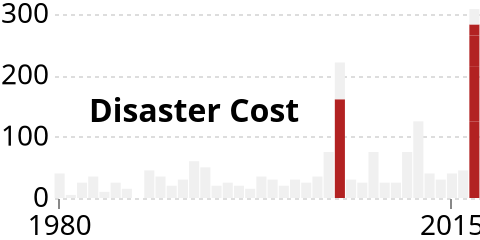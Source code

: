 {"$schema":"https://vega.github.io/schema/vega-lite/v3.json","description":"A simple bar chart with embedded data.","autosize":"fit","padding":0,"width":240,"height":120,"view":{"stroke":null},"datasets":{"values":[{"year":2005,"cost":161,"order":1,"name":"Hurricane Katrina","offset":161,"_index_":0},{"year":2017,"cost":125,"order":4,"name":"Hurricane Harvey","offset":125,"_index_":1},{"year":2017,"cost":90,"order":3,"name":"Hurricane Maria","offset":215,"_index_":2},{"year":2017,"cost":50,"order":2,"name":"Hurricane Irma","offset":265,"_index_":3},{"year":2017,"cost":18,"order":1,"name":"California wildfires","offset":300,"_index_":4},{"year":1980,"cost":40,"_index_":5},{"year":1981,"cost":5,"_index_":6},{"year":1982,"cost":25,"_index_":7},{"year":1983,"cost":35,"_index_":8},{"year":1984,"cost":10,"_index_":9},{"year":1985,"cost":25,"_index_":10},{"year":1986,"cost":15,"_index_":11},{"year":1987,"cost":0,"_index_":12},{"year":1988,"cost":45,"_index_":13},{"year":1989,"cost":35,"_index_":14},{"year":1990,"cost":20,"_index_":15},{"year":1991,"cost":30,"_index_":16},{"year":1992,"cost":60,"_index_":17},{"year":1993,"cost":50,"_index_":18},{"year":1994,"cost":20,"_index_":19},{"year":1995,"cost":25,"_index_":20},{"year":1996,"cost":20,"_index_":21},{"year":1997,"cost":15,"_index_":22},{"year":1998,"cost":35,"_index_":23},{"year":1999,"cost":30,"_index_":24},{"year":2000,"cost":20,"_index_":25},{"year":2001,"cost":30,"_index_":26},{"year":2002,"cost":25,"_index_":27},{"year":2003,"cost":35,"_index_":28},{"year":2004,"cost":75,"_index_":29},{"year":2005,"cost":60,"_index_":30},{"year":2006,"cost":30,"_index_":31},{"year":2007,"cost":25,"_index_":32},{"year":2008,"cost":75,"_index_":33},{"year":2009,"cost":25,"_index_":34},{"year":2010,"cost":25,"_index_":35},{"year":2011,"cost":75,"_index_":36},{"year":2012,"cost":125,"_index_":37},{"year":2013,"cost":40,"_index_":38},{"year":2014,"cost":30,"_index_":39},{"year":2015,"cost":40,"_index_":40},{"year":2016,"cost":45,"_index_":41},{"year":2017,"cost":25,"_index_":42}]},"layer":[{"data":{"name":"values"},"encoding":{"x":{"field":"year","type":"nominal","axis":{"domain":false,"values":[1980,2015],"labelAngle":0,"labelFontSize":14,"title":false}},"y":{"field":"cost","type":"quantitative","axis":{"title":false,"domain":false,"ticks":false,"tickMinStep":50,"labelFontSize":14,"gridDash":[2,2]},"scale":{"domain":[0,300]}},"detail":{"field":"order","type":"quantitative"},"fill":{"field":"datumnamenull","_label":"=datum.name != null","scale":{"range":["#f0f0f0","firebrick"]},"legend":false}},"layer":[{"mark":{"type":"bar"}}],"transform":[{"calculate":"datum.name != null","as":"datumnamenull"}]},{"data":{"name":"values"},"encoding":{"x":{"field":"year","type":"nominal"},"y":{"field":"offset","type":"quantitative"},"detail":{"field":"order","type":"quantitative"},"text":{"field":"name","type":"nominal"}},"layer":[{"mark":{"type":"text","align":"left","dx":22,"dy":0},"transform":[]},{"mark":{"type":"text","align":"left","dx":22,"dy":0},"transform":[{"filter":"((datum[\"_index_\"] != null) ? datum[\"_index_\"]==5: true)","_customized":true}]},{"mark":{"type":"text","align":"left","dx":22,"dy":0},"transform":[{"filter":"((datum[\"_index_\"] != null) ? datum[\"_index_\"]==5: true)","_customized":true}]},{"mark":{"type":"text","align":"left","dx":22,"dy":0},"transform":[{"filter":"((datum[\"_index_\"] != null) ? datum[\"_index_\"]==6: true)","_customized":true}]},{"mark":{"type":"text","align":"left","dx":22,"dy":0},"transform":[{"filter":"((datum[\"_index_\"] != null) ? datum[\"_index_\"]==6: true)","_customized":true}]},{"mark":{"type":"text","align":"left","dx":22,"dy":0},"transform":[{"filter":"((datum[\"_index_\"] != null) ? datum[\"_index_\"]==7: true)","_customized":true}]},{"mark":{"type":"text","align":"left","dx":22,"dy":0},"transform":[{"filter":"((datum[\"_index_\"] != null) ? datum[\"_index_\"]==7: true)","_customized":true}]},{"mark":{"type":"text","align":"left","dx":22,"dy":0},"transform":[{"filter":"((datum[\"_index_\"] != null) ? datum[\"_index_\"]==8: true)","_customized":true}]},{"mark":{"type":"text","align":"left","dx":22,"dy":0},"transform":[{"filter":"((datum[\"_index_\"] != null) ? datum[\"_index_\"]==8: true)","_customized":true}]},{"mark":{"type":"text","align":"left","dx":22,"dy":0},"transform":[{"filter":"((datum[\"_index_\"] != null) ? datum[\"_index_\"]==9: true)","_customized":true}]},{"mark":{"type":"text","align":"left","dx":22,"dy":0},"transform":[{"filter":"((datum[\"_index_\"] != null) ? datum[\"_index_\"]==9: true)","_customized":true}]},{"mark":{"type":"text","align":"left","dx":22,"dy":0},"transform":[{"filter":"((datum[\"_index_\"] != null) ? datum[\"_index_\"]==10: true)","_customized":true}]},{"mark":{"type":"text","align":"left","dx":22,"dy":0},"transform":[{"filter":"((datum[\"_index_\"] != null) ? datum[\"_index_\"]==10: true)","_customized":true}]},{"mark":{"type":"text","align":"left","dx":22,"dy":0},"transform":[{"filter":"((datum[\"_index_\"] != null) ? datum[\"_index_\"]==11: true)","_customized":true}]},{"mark":{"type":"text","align":"left","dx":22,"dy":0},"transform":[{"filter":"((datum[\"_index_\"] != null) ? datum[\"_index_\"]==11: true)","_customized":true}]},{"mark":{"type":"text","align":"left","dx":22,"dy":0},"transform":[{"filter":"((datum[\"_index_\"] != null) ? datum[\"_index_\"]==12: true)","_customized":true}]},{"mark":{"type":"text","align":"left","dx":22,"dy":0},"transform":[{"filter":"((datum[\"_index_\"] != null) ? datum[\"_index_\"]==12: true)","_customized":true}]},{"mark":{"type":"text","align":"left","dx":22,"dy":0},"transform":[{"filter":"((datum[\"_index_\"] != null) ? datum[\"_index_\"]==13: true)","_customized":true}]},{"mark":{"type":"text","align":"left","dx":22,"dy":0},"transform":[{"filter":"((datum[\"_index_\"] != null) ? datum[\"_index_\"]==13: true)","_customized":true}]},{"mark":{"type":"text","align":"left","dx":22,"dy":0},"transform":[{"filter":"((datum[\"_index_\"] != null) ? datum[\"_index_\"]==14: true)","_customized":true}]},{"mark":{"type":"text","align":"left","dx":22,"dy":0},"transform":[{"filter":"((datum[\"_index_\"] != null) ? datum[\"_index_\"]==14: true)","_customized":true}]},{"mark":{"type":"text","align":"left","dx":22,"dy":0},"transform":[{"filter":"((datum[\"_index_\"] != null) ? datum[\"_index_\"]==15: true)","_customized":true}]},{"mark":{"type":"text","align":"left","dx":22,"dy":0},"transform":[{"filter":"((datum[\"_index_\"] != null) ? datum[\"_index_\"]==15: true)","_customized":true}]},{"mark":{"type":"text","align":"left","dx":22,"dy":0},"transform":[{"filter":"((datum[\"_index_\"] != null) ? datum[\"_index_\"]==16: true)","_customized":true}]},{"mark":{"type":"text","align":"left","dx":22,"dy":0},"transform":[{"filter":"((datum[\"_index_\"] != null) ? datum[\"_index_\"]==16: true)","_customized":true}]},{"mark":{"type":"text","align":"left","dx":22,"dy":0},"transform":[{"filter":"((datum[\"_index_\"] != null) ? datum[\"_index_\"]==17: true)","_customized":true}]},{"mark":{"type":"text","align":"left","dx":22,"dy":0},"transform":[{"filter":"((datum[\"_index_\"] != null) ? datum[\"_index_\"]==17: true)","_customized":true}]},{"mark":{"type":"text","align":"left","dx":22,"dy":0},"transform":[{"filter":"((datum[\"_index_\"] != null) ? datum[\"_index_\"]==18: true)","_customized":true}]},{"mark":{"type":"text","align":"left","dx":22,"dy":0},"transform":[{"filter":"((datum[\"_index_\"] != null) ? datum[\"_index_\"]==18: true)","_customized":true}]},{"mark":{"type":"text","align":"left","dx":22,"dy":0},"transform":[{"filter":"((datum[\"_index_\"] != null) ? datum[\"_index_\"]==19: true)","_customized":true}]},{"mark":{"type":"text","align":"left","dx":22,"dy":0},"transform":[{"filter":"((datum[\"_index_\"] != null) ? datum[\"_index_\"]==19: true)","_customized":true}]},{"mark":{"type":"text","align":"left","dx":22,"dy":0},"transform":[{"filter":"((datum[\"_index_\"] != null) ? datum[\"_index_\"]==20: true)","_customized":true}]},{"mark":{"type":"text","align":"left","dx":22,"dy":0},"transform":[{"filter":"((datum[\"_index_\"] != null) ? datum[\"_index_\"]==20: true)","_customized":true}]},{"mark":{"type":"text","align":"left","dx":22,"dy":0},"transform":[{"filter":"((datum[\"_index_\"] != null) ? datum[\"_index_\"]==21: true)","_customized":true}]},{"mark":{"type":"text","align":"left","dx":22,"dy":0},"transform":[{"filter":"((datum[\"_index_\"] != null) ? datum[\"_index_\"]==21: true)","_customized":true}]},{"mark":{"type":"text","align":"left","dx":22,"dy":0},"transform":[{"filter":"((datum[\"_index_\"] != null) ? datum[\"_index_\"]==22: true)","_customized":true}]},{"mark":{"type":"text","align":"left","dx":22,"dy":0},"transform":[{"filter":"((datum[\"_index_\"] != null) ? datum[\"_index_\"]==22: true)","_customized":true}]},{"mark":{"type":"text","align":"left","dx":22,"dy":0},"transform":[{"filter":"((datum[\"_index_\"] != null) ? datum[\"_index_\"]==23: true)","_customized":true}]},{"mark":{"type":"text","align":"left","dx":22,"dy":0},"transform":[{"filter":"((datum[\"_index_\"] != null) ? datum[\"_index_\"]==23: true)","_customized":true}]},{"mark":{"type":"text","align":"left","dx":22,"dy":0},"transform":[{"filter":"((datum[\"_index_\"] != null) ? datum[\"_index_\"]==24: true)","_customized":true}]},{"mark":{"type":"text","align":"left","dx":22,"dy":0},"transform":[{"filter":"((datum[\"_index_\"] != null) ? datum[\"_index_\"]==24: true)","_customized":true}]},{"mark":{"type":"text","align":"left","dx":22,"dy":0},"transform":[{"filter":"((datum[\"_index_\"] != null) ? datum[\"_index_\"]==25: true)","_customized":true}]},{"mark":{"type":"text","align":"left","dx":22,"dy":0},"transform":[{"filter":"((datum[\"_index_\"] != null) ? datum[\"_index_\"]==25: true)","_customized":true}]},{"mark":{"type":"text","align":"left","dx":22,"dy":0},"transform":[{"filter":"((datum[\"_index_\"] != null) ? datum[\"_index_\"]==26: true)","_customized":true}]},{"mark":{"type":"text","align":"left","dx":22,"dy":0},"transform":[{"filter":"((datum[\"_index_\"] != null) ? datum[\"_index_\"]==26: true)","_customized":true}]},{"mark":{"type":"text","align":"left","dx":22,"dy":0},"transform":[{"filter":"((datum[\"_index_\"] != null) ? datum[\"_index_\"]==27: true)","_customized":true}]},{"mark":{"type":"text","align":"left","dx":22,"dy":0},"transform":[{"filter":"((datum[\"_index_\"] != null) ? datum[\"_index_\"]==27: true)","_customized":true}]},{"mark":{"type":"text","align":"left","dx":22,"dy":0},"transform":[{"filter":"((datum[\"_index_\"] != null) ? datum[\"_index_\"]==28: true)","_customized":true}]},{"mark":{"type":"text","align":"left","dx":22,"dy":0},"transform":[{"filter":"((datum[\"_index_\"] != null) ? datum[\"_index_\"]==28: true)","_customized":true}]},{"mark":{"type":"text","align":"left","dx":22,"dy":0},"transform":[{"filter":"((datum[\"_index_\"] != null) ? datum[\"_index_\"]==29: true)","_customized":true}]},{"mark":{"type":"text","align":"left","dx":22,"dy":0},"transform":[{"filter":"((datum[\"_index_\"] != null) ? datum[\"_index_\"]==29: true)","_customized":true}]},{"mark":{"type":"text","align":"left","dx":22,"dy":0},"transform":[{"filter":"((datum[\"_index_\"] != null) ? datum[\"_index_\"]==37: true)","_customized":true}]},{"mark":{"type":"text","align":"left","dx":22,"dy":0},"transform":[{"filter":"((datum[\"_index_\"] != null) ? datum[\"_index_\"]==36: true)","_customized":true}]},{"mark":{"type":"text","align":"left","dx":22,"dy":0},"transform":[{"filter":"((datum[\"_index_\"] != null) ? datum[\"_index_\"]==33: true)","_customized":true}]},{"mark":{"type":"text","align":"left","dx":22,"dy":0},"transform":[{"filter":"((datum[\"_index_\"] != null) ? datum[\"_index_\"]==30: true)","_customized":true}]},{"mark":{"type":"text","align":"left","dx":22,"dy":0},"transform":[{"filter":"((datum[\"_index_\"] != null) ? datum[\"_index_\"]==31: true)","_customized":true}]},{"mark":{"type":"text","align":"left","dx":22,"dy":0},"transform":[{"filter":"((datum[\"_index_\"] != null) ? datum[\"_index_\"]==41: true)","_customized":true}]},{"mark":{"type":"text","align":"left","dx":22,"dy":0},"transform":[{"filter":"((datum[\"_index_\"] != null) ? datum[\"_index_\"]==40: true)","_customized":true}]},{"mark":{"type":"text","align":"left","dx":22,"dy":0},"transform":[{"filter":"((datum[\"_index_\"] != null) ? datum[\"_index_\"]==39: true)","_customized":true}]},{"mark":{"type":"text","align":"left","dx":22,"dy":0},"transform":[{"filter":"((datum[\"_index_\"] != null) ? datum[\"_index_\"]==38: true)","_customized":true}]},{"mark":{"type":"text","align":"left","dx":22,"dy":0},"transform":[{"filter":"((datum[\"_index_\"] != null) ? datum[\"_index_\"]==35: true)","_customized":true}]},{"mark":{"type":"text","align":"left","dx":22,"dy":0},"transform":[{"filter":"((datum[\"_index_\"] != null) ? datum[\"_index_\"]==34: true)","_customized":true}]},{"mark":{"type":"text","align":"left","dx":22,"dy":0},"transform":[{"filter":"((datum[\"_index_\"] != null) ? datum[\"_index_\"]==32: true)","_customized":true}]},{"mark":{"type":"text","align":"left","dx":22,"dy":0},"transform":[{"filter":"((datum[\"_index_\"] != null) ? datum[\"_index_\"]==42: true)","_customized":true}]}],"transform":[{"filter":"((datum[\"_index_\"] != null) ? datum[\"_index_\"]!=5: false)","datum":{"year":1980,"cost":40,"_index_":5},"text":"undefined","marktype":"text","path":["layer","1","layer","0"]},{"filter":"((datum[\"_index_\"] != null) ? datum[\"_index_\"]!=6: false)","datum":{"year":1981,"cost":5,"_index_":6},"text":"undefined","marktype":"text","path":["layer","1","layer","0"]},{"filter":"((datum[\"_index_\"] != null) ? datum[\"_index_\"]!=7: false)","datum":{"year":1982,"cost":25,"_index_":7},"text":"undefined","marktype":"text","path":["layer","1","layer","0"]},{"filter":"((datum[\"_index_\"] != null) ? datum[\"_index_\"]!=8: false)","datum":{"year":1983,"cost":35,"_index_":8},"text":"undefined","marktype":"text","path":["layer","1","layer","0"]},{"filter":"((datum[\"_index_\"] != null) ? datum[\"_index_\"]!=9: false)","datum":{"year":1984,"cost":10,"_index_":9},"text":"undefined","marktype":"text","path":["layer","1","layer","0"]},{"filter":"((datum[\"_index_\"] != null) ? datum[\"_index_\"]!=10: false)","datum":{"year":1985,"cost":25,"_index_":10},"text":"undefined","marktype":"text","path":["layer","1","layer","0"]},{"filter":"((datum[\"_index_\"] != null) ? datum[\"_index_\"]!=11: false)","datum":{"year":1986,"cost":15,"_index_":11},"text":"undefined","marktype":"text","path":["layer","1","layer","0"]},{"filter":"((datum[\"_index_\"] != null) ? datum[\"_index_\"]!=12: false)","datum":{"year":1987,"cost":0,"_index_":12},"text":"undefined","marktype":"text","path":["layer","1","layer","0"]},{"filter":"((datum[\"_index_\"] != null) ? datum[\"_index_\"]!=13: false)","datum":{"year":1988,"cost":45,"_index_":13},"text":"undefined","marktype":"text","path":["layer","1","layer","0"]},{"filter":"((datum[\"_index_\"] != null) ? datum[\"_index_\"]!=14: false)","datum":{"year":1989,"cost":35,"_index_":14},"text":"undefined","marktype":"text","path":["layer","1","layer","0"]},{"filter":"((datum[\"_index_\"] != null) ? datum[\"_index_\"]!=15: false)","datum":{"year":1990,"cost":20,"_index_":15},"text":"undefined","marktype":"text","path":["layer","1","layer","0"]},{"filter":"((datum[\"_index_\"] != null) ? datum[\"_index_\"]!=16: false)","datum":{"year":1991,"cost":30,"_index_":16},"text":"undefined","marktype":"text","path":["layer","1","layer","0"]},{"filter":"((datum[\"_index_\"] != null) ? datum[\"_index_\"]!=17: false)","datum":{"year":1992,"cost":60,"_index_":17},"text":"undefined","marktype":"text","path":["layer","1","layer","0"]},{"filter":"((datum[\"_index_\"] != null) ? datum[\"_index_\"]!=18: false)","datum":{"year":1993,"cost":50,"_index_":18},"text":"undefined","marktype":"text","path":["layer","1","layer","0"]},{"filter":"((datum[\"_index_\"] != null) ? datum[\"_index_\"]!=19: false)","datum":{"year":1994,"cost":20,"_index_":19},"text":"undefined","marktype":"text","path":["layer","1","layer","0"]},{"filter":"((datum[\"_index_\"] != null) ? datum[\"_index_\"]!=20: false)","datum":{"year":1995,"cost":25,"_index_":20},"text":"undefined","marktype":"text","path":["layer","1","layer","0"]},{"filter":"((datum[\"_index_\"] != null) ? datum[\"_index_\"]!=21: false)","datum":{"year":1996,"cost":20,"_index_":21},"text":"undefined","marktype":"text","path":["layer","1","layer","0"]},{"filter":"((datum[\"_index_\"] != null) ? datum[\"_index_\"]!=22: false)","datum":{"year":1997,"cost":15,"_index_":22},"text":"undefined","marktype":"text","path":["layer","1","layer","0"]},{"filter":"((datum[\"_index_\"] != null) ? datum[\"_index_\"]!=23: false)","datum":{"year":1998,"cost":35,"_index_":23},"text":"undefined","marktype":"text","path":["layer","1","layer","0"]},{"filter":"((datum[\"_index_\"] != null) ? datum[\"_index_\"]!=24: false)","datum":{"year":1999,"cost":30,"_index_":24},"text":"undefined","marktype":"text","path":["layer","1","layer","0"]},{"filter":"((datum[\"_index_\"] != null) ? datum[\"_index_\"]!=25: false)","datum":{"year":2000,"cost":20,"_index_":25},"text":"undefined","marktype":"text","path":["layer","1","layer","0"]},{"filter":"((datum[\"_index_\"] != null) ? datum[\"_index_\"]!=26: false)","datum":{"year":2001,"cost":30,"_index_":26},"text":"undefined","marktype":"text","path":["layer","1","layer","0"]},{"filter":"((datum[\"_index_\"] != null) ? datum[\"_index_\"]!=27: false)","datum":{"year":2002,"cost":25,"_index_":27},"text":"undefined","marktype":"text","path":["layer","1","layer","0"]},{"filter":"((datum[\"_index_\"] != null) ? datum[\"_index_\"]!=28: false)","datum":{"year":2003,"cost":35,"_index_":28},"text":"undefined","marktype":"text","path":["layer","1","layer","0"]},{"filter":"((datum[\"_index_\"] != null) ? datum[\"_index_\"]!=29: false)","datum":{"year":2004,"cost":75,"_index_":29},"text":"undefined","marktype":"text","path":["layer","1","layer","0"]},{"filter":"((datum[\"_index_\"] != null) ? datum[\"_index_\"]!=37: false)","datum":{"year":2012,"cost":125,"_index_":37},"text":"undefined","marktype":"text","path":["layer","1","layer","0"]},{"filter":"((datum[\"_index_\"] != null) ? datum[\"_index_\"]!=36: false)","datum":{"year":2011,"cost":75,"_index_":36},"text":"undefined","marktype":"text","path":["layer","1","layer","0"]},{"filter":"((datum[\"_index_\"] != null) ? datum[\"_index_\"]!=33: false)","datum":{"year":2008,"cost":75,"_index_":33},"text":"undefined","marktype":"text","path":["layer","1","layer","0"]},{"filter":"((datum[\"_index_\"] != null) ? datum[\"_index_\"]!=30: false)","datum":{"year":2005,"cost":60,"_index_":30},"text":"undefined","marktype":"text","path":["layer","1","layer","0"]},{"filter":"((datum[\"_index_\"] != null) ? datum[\"_index_\"]!=31: false)","datum":{"year":2006,"cost":30,"_index_":31},"text":"undefined","marktype":"text","path":["layer","1","layer","0"]},{"filter":"((datum[\"_index_\"] != null) ? datum[\"_index_\"]!=41: false)","datum":{"year":2016,"cost":45,"_index_":41},"text":"undefined","marktype":"text","path":["layer","1","layer","0"]},{"filter":"((datum[\"_index_\"] != null) ? datum[\"_index_\"]!=40: false)","datum":{"year":2015,"cost":40,"_index_":40},"text":"undefined","marktype":"text","path":["layer","1","layer","0"]},{"filter":"((datum[\"_index_\"] != null) ? datum[\"_index_\"]!=39: false)","datum":{"year":2014,"cost":30,"_index_":39},"text":"undefined","marktype":"text","path":["layer","1","layer","0"]},{"filter":"((datum[\"_index_\"] != null) ? datum[\"_index_\"]!=38: false)","datum":{"year":2013,"cost":40,"_index_":38},"text":"undefined","marktype":"text","path":["layer","1","layer","0"]},{"filter":"((datum[\"_index_\"] != null) ? datum[\"_index_\"]!=35: false)","datum":{"year":2010,"cost":25,"_index_":35},"text":"undefined","marktype":"text","path":["layer","1","layer","0"]},{"filter":"((datum[\"_index_\"] != null) ? datum[\"_index_\"]!=34: false)","datum":{"year":2009,"cost":25,"_index_":34},"text":"undefined","marktype":"text","path":["layer","1","layer","0"]},{"filter":"((datum[\"_index_\"] != null) ? datum[\"_index_\"]!=32: false)","datum":{"year":2007,"cost":25,"_index_":32},"text":"undefined","marktype":"text","path":["layer","1","layer","0"]},{"filter":"((datum[\"_index_\"] != null) ? datum[\"_index_\"]!=42: false)","datum":{"year":2017,"cost":25,"_index_":42},"text":"undefined","marktype":"text","path":["layer","1","layer","0"]},{"filter":"((datum[\"_index_\"] != null) ? datum[\"_index_\"]!=4: false)","datum":{"year":2017,"cost":18,"order":1,"name":"California wildfires","offset":300,"_index_":4},"text":"California wildfires","marktype":"text","path":["layer","1","layer","0"]},{"filter":"((datum[\"_index_\"] != null) ? datum[\"_index_\"]!=0: false)","datum":{"year":2005,"cost":161,"order":1,"name":"Hurricane Katrina","offset":161,"_index_":0},"text":"Hurricane Katrina","marktype":"text","path":["layer","1","layer","0"]},{"filter":"((datum[\"_index_\"] != null) ? datum[\"_index_\"]!=1: false)","datum":{"year":2017,"cost":125,"order":4,"name":"Hurricane Harvey","offset":125,"_index_":1},"text":"Hurricane Harvey","marktype":"text","path":["layer","1","layer","0"]},{"filter":"((datum[\"_index_\"] != null) ? datum[\"_index_\"]!=2: false)","datum":{"year":2017,"cost":90,"order":3,"name":"Hurricane Maria","offset":215,"_index_":2},"text":"Hurricane Maria","marktype":"text","path":["layer","1","layer","0"]},{"filter":"((datum[\"_index_\"] != null) ? datum[\"_index_\"]!=3: false)","datum":{"year":2017,"cost":50,"order":2,"name":"Hurricane Irma","offset":265,"_index_":3},"text":"Hurricane Irma","marktype":"text","path":["layer","1","layer","0"]}]},{"data":{"name":"values"},"encoding":{"x":{"field":"year","type":"nominal"},"y":{"field":"offset","type":"quantitative"},"detail":{"field":"order","type":"quantitative"},"text":{"field":"datumcostbillion","_label":"='$' + datum.cost + ' billion'"}},"layer":[{"mark":{"type":"text","align":"left","dx":22,"dy":11,"fontWeight":"bold"},"transform":[]},{"mark":{"type":"text","align":"left","dx":22,"dy":11,"fontWeight":"bold"},"transform":[{"filter":"((datum[\"_index_\"] != null) ? datum[\"_index_\"]==5: true)","_customized":true}]},{"mark":{"type":"text","align":"left","dx":22,"dy":11,"fontWeight":"bold"},"transform":[{"filter":"((datum[\"_index_\"] != null) ? datum[\"_index_\"]==5: true)","_customized":true}]},{"mark":{"type":"text","align":"left","dx":22,"dy":11,"fontWeight":"bold"},"transform":[{"filter":"((datum[\"_index_\"] != null) ? datum[\"_index_\"]==6: true)","_customized":true}]},{"mark":{"type":"text","align":"left","dx":22,"dy":11,"fontWeight":"bold"},"transform":[{"filter":"((datum[\"_index_\"] != null) ? datum[\"_index_\"]==6: true)","_customized":true}]},{"mark":{"type":"text","align":"left","dx":22,"dy":11,"fontWeight":"bold"},"transform":[{"filter":"((datum[\"_index_\"] != null) ? datum[\"_index_\"]==7: true)","_customized":true}]},{"mark":{"type":"text","align":"left","dx":22,"dy":11,"fontWeight":"bold"},"transform":[{"filter":"((datum[\"_index_\"] != null) ? datum[\"_index_\"]==7: true)","_customized":true}]},{"mark":{"type":"text","align":"left","dx":22,"dy":11,"fontWeight":"bold"},"transform":[{"filter":"((datum[\"_index_\"] != null) ? datum[\"_index_\"]==8: true)","_customized":true}]},{"mark":{"type":"text","align":"left","dx":22,"dy":11,"fontWeight":"bold"},"transform":[{"filter":"((datum[\"_index_\"] != null) ? datum[\"_index_\"]==8: true)","_customized":true}]},{"mark":{"type":"text","align":"left","dx":22,"dy":11,"fontWeight":"bold"},"transform":[{"filter":"((datum[\"_index_\"] != null) ? datum[\"_index_\"]==9: true)","_customized":true}]},{"mark":{"type":"text","align":"left","dx":22,"dy":11,"fontWeight":"bold"},"transform":[{"filter":"((datum[\"_index_\"] != null) ? datum[\"_index_\"]==9: true)","_customized":true}]},{"mark":{"type":"text","align":"left","dx":22,"dy":11,"fontWeight":"bold"},"transform":[{"filter":"((datum[\"_index_\"] != null) ? datum[\"_index_\"]==10: true)","_customized":true}]},{"mark":{"type":"text","align":"left","dx":22,"dy":11,"fontWeight":"bold"},"transform":[{"filter":"((datum[\"_index_\"] != null) ? datum[\"_index_\"]==10: true)","_customized":true}]},{"mark":{"type":"text","align":"left","dx":22,"dy":11,"fontWeight":"bold"},"transform":[{"filter":"((datum[\"_index_\"] != null) ? datum[\"_index_\"]==11: true)","_customized":true}]},{"mark":{"type":"text","align":"left","dx":22,"dy":11,"fontWeight":"bold"},"transform":[{"filter":"((datum[\"_index_\"] != null) ? datum[\"_index_\"]==11: true)","_customized":true}]},{"mark":{"type":"text","align":"left","dx":22,"dy":11,"fontWeight":"bold"},"transform":[{"filter":"((datum[\"_index_\"] != null) ? datum[\"_index_\"]==12: true)","_customized":true}]},{"mark":{"type":"text","align":"left","dx":22,"dy":11,"fontWeight":"bold"},"transform":[{"filter":"((datum[\"_index_\"] != null) ? datum[\"_index_\"]==12: true)","_customized":true}]},{"mark":{"type":"text","align":"left","dx":22,"dy":11,"fontWeight":"bold"},"transform":[{"filter":"((datum[\"_index_\"] != null) ? datum[\"_index_\"]==13: true)","_customized":true}]},{"mark":{"type":"text","align":"left","dx":22,"dy":11,"fontWeight":"bold"},"transform":[{"filter":"((datum[\"_index_\"] != null) ? datum[\"_index_\"]==13: true)","_customized":true}]},{"mark":{"type":"text","align":"left","dx":22,"dy":11,"fontWeight":"bold"},"transform":[{"filter":"((datum[\"_index_\"] != null) ? datum[\"_index_\"]==14: true)","_customized":true}]},{"mark":{"type":"text","align":"left","dx":22,"dy":11,"fontWeight":"bold"},"transform":[{"filter":"((datum[\"_index_\"] != null) ? datum[\"_index_\"]==14: true)","_customized":true}]},{"mark":{"type":"text","align":"left","dx":22,"dy":11,"fontWeight":"bold"},"transform":[{"filter":"((datum[\"_index_\"] != null) ? datum[\"_index_\"]==15: true)","_customized":true}]},{"mark":{"type":"text","align":"left","dx":22,"dy":11,"fontWeight":"bold"},"transform":[{"filter":"((datum[\"_index_\"] != null) ? datum[\"_index_\"]==15: true)","_customized":true}]},{"mark":{"type":"text","align":"left","dx":22,"dy":11,"fontWeight":"bold"},"transform":[{"filter":"((datum[\"_index_\"] != null) ? datum[\"_index_\"]==16: true)","_customized":true}]},{"mark":{"type":"text","align":"left","dx":22,"dy":11,"fontWeight":"bold"},"transform":[{"filter":"((datum[\"_index_\"] != null) ? datum[\"_index_\"]==16: true)","_customized":true}]},{"mark":{"type":"text","align":"left","dx":22,"dy":11,"fontWeight":"bold"},"transform":[{"filter":"((datum[\"_index_\"] != null) ? datum[\"_index_\"]==17: true)","_customized":true}]},{"mark":{"type":"text","align":"left","dx":22,"dy":11,"fontWeight":"bold"},"transform":[{"filter":"((datum[\"_index_\"] != null) ? datum[\"_index_\"]==17: true)","_customized":true}]},{"mark":{"type":"text","align":"left","dx":22,"dy":11,"fontWeight":"bold"},"transform":[{"filter":"((datum[\"_index_\"] != null) ? datum[\"_index_\"]==18: true)","_customized":true}]},{"mark":{"type":"text","align":"left","dx":22,"dy":11,"fontWeight":"bold"},"transform":[{"filter":"((datum[\"_index_\"] != null) ? datum[\"_index_\"]==18: true)","_customized":true}]},{"mark":{"type":"text","align":"left","dx":22,"dy":11,"fontWeight":"bold"},"transform":[{"filter":"((datum[\"_index_\"] != null) ? datum[\"_index_\"]==19: true)","_customized":true}]},{"mark":{"type":"text","align":"left","dx":22,"dy":11,"fontWeight":"bold"},"transform":[{"filter":"((datum[\"_index_\"] != null) ? datum[\"_index_\"]==19: true)","_customized":true}]},{"mark":{"type":"text","align":"left","dx":22,"dy":11,"fontWeight":"bold"},"transform":[{"filter":"((datum[\"_index_\"] != null) ? datum[\"_index_\"]==20: true)","_customized":true}]},{"mark":{"type":"text","align":"left","dx":22,"dy":11,"fontWeight":"bold"},"transform":[{"filter":"((datum[\"_index_\"] != null) ? datum[\"_index_\"]==20: true)","_customized":true}]},{"mark":{"type":"text","align":"left","dx":22,"dy":11,"fontWeight":"bold"},"transform":[{"filter":"((datum[\"_index_\"] != null) ? datum[\"_index_\"]==21: true)","_customized":true}]},{"mark":{"type":"text","align":"left","dx":22,"dy":11,"fontWeight":"bold"},"transform":[{"filter":"((datum[\"_index_\"] != null) ? datum[\"_index_\"]==21: true)","_customized":true}]},{"mark":{"type":"text","align":"left","dx":22,"dy":11,"fontWeight":"bold"},"transform":[{"filter":"((datum[\"_index_\"] != null) ? datum[\"_index_\"]==22: true)","_customized":true}]},{"mark":{"type":"text","align":"left","dx":22,"dy":11,"fontWeight":"bold"},"transform":[{"filter":"((datum[\"_index_\"] != null) ? datum[\"_index_\"]==22: true)","_customized":true}]},{"mark":{"type":"text","align":"left","dx":22,"dy":11,"fontWeight":"bold"},"transform":[{"filter":"((datum[\"_index_\"] != null) ? datum[\"_index_\"]==23: true)","_customized":true}]},{"mark":{"type":"text","align":"left","dx":22,"dy":11,"fontWeight":"bold"},"transform":[{"filter":"((datum[\"_index_\"] != null) ? datum[\"_index_\"]==23: true)","_customized":true}]},{"mark":{"type":"text","align":"left","dx":22,"dy":11,"fontWeight":"bold"},"transform":[{"filter":"((datum[\"_index_\"] != null) ? datum[\"_index_\"]==24: true)","_customized":true}]},{"mark":{"type":"text","align":"left","dx":22,"dy":11,"fontWeight":"bold"},"transform":[{"filter":"((datum[\"_index_\"] != null) ? datum[\"_index_\"]==24: true)","_customized":true}]},{"mark":{"type":"text","align":"left","dx":22,"dy":11,"fontWeight":"bold"},"transform":[{"filter":"((datum[\"_index_\"] != null) ? datum[\"_index_\"]==25: true)","_customized":true}]},{"mark":{"type":"text","align":"left","dx":22,"dy":11,"fontWeight":"bold"},"transform":[{"filter":"((datum[\"_index_\"] != null) ? datum[\"_index_\"]==25: true)","_customized":true}]},{"mark":{"type":"text","align":"left","dx":22,"dy":11,"fontWeight":"bold"},"transform":[{"filter":"((datum[\"_index_\"] != null) ? datum[\"_index_\"]==26: true)","_customized":true}]},{"mark":{"type":"text","align":"left","dx":22,"dy":11,"fontWeight":"bold"},"transform":[{"filter":"((datum[\"_index_\"] != null) ? datum[\"_index_\"]==26: true)","_customized":true}]},{"mark":{"type":"text","align":"left","dx":22,"dy":11,"fontWeight":"bold"},"transform":[{"filter":"((datum[\"_index_\"] != null) ? datum[\"_index_\"]==27: true)","_customized":true}]},{"mark":{"type":"text","align":"left","dx":22,"dy":11,"fontWeight":"bold"},"transform":[{"filter":"((datum[\"_index_\"] != null) ? datum[\"_index_\"]==27: true)","_customized":true}]},{"mark":{"type":"text","align":"left","dx":22,"dy":11,"fontWeight":"bold"},"transform":[{"filter":"((datum[\"_index_\"] != null) ? datum[\"_index_\"]==28: true)","_customized":true}]},{"mark":{"type":"text","align":"left","dx":22,"dy":11,"fontWeight":"bold"},"transform":[{"filter":"((datum[\"_index_\"] != null) ? datum[\"_index_\"]==28: true)","_customized":true}]},{"mark":{"type":"text","align":"left","dx":22,"dy":11,"fontWeight":"bold"},"transform":[{"filter":"((datum[\"_index_\"] != null) ? datum[\"_index_\"]==29: true)","_customized":true}]},{"mark":{"type":"text","align":"left","dx":22,"dy":11,"fontWeight":"bold"},"transform":[{"filter":"((datum[\"_index_\"] != null) ? datum[\"_index_\"]==29: true)","_customized":true}]},{"mark":{"type":"text","align":"left","dx":22,"dy":11,"fontWeight":"bold"},"transform":[{"filter":"((datum[\"_index_\"] != null) ? datum[\"_index_\"]==37: true)","_customized":true}]},{"mark":{"type":"text","align":"left","dx":22,"dy":11,"fontWeight":"bold"},"transform":[{"filter":"((datum[\"_index_\"] != null) ? datum[\"_index_\"]==36: true)","_customized":true}]},{"mark":{"type":"text","align":"left","dx":22,"dy":11,"fontWeight":"bold"},"transform":[{"filter":"((datum[\"_index_\"] != null) ? datum[\"_index_\"]==33: true)","_customized":true}]},{"mark":{"type":"text","align":"left","dx":22,"dy":11,"fontWeight":"bold"},"transform":[{"filter":"((datum[\"_index_\"] != null) ? datum[\"_index_\"]==30: true)","_customized":true}]},{"mark":{"type":"text","align":"left","dx":22,"dy":11,"fontWeight":"bold"},"transform":[{"filter":"((datum[\"_index_\"] != null) ? datum[\"_index_\"]==31: true)","_customized":true}]},{"mark":{"type":"text","align":"left","dx":22,"dy":11,"fontWeight":"bold"},"transform":[{"filter":"((datum[\"_index_\"] != null) ? datum[\"_index_\"]==41: true)","_customized":true}]},{"mark":{"type":"text","align":"left","dx":22,"dy":11,"fontWeight":"bold"},"transform":[{"filter":"((datum[\"_index_\"] != null) ? datum[\"_index_\"]==40: true)","_customized":true}]},{"mark":{"type":"text","align":"left","dx":22,"dy":11,"fontWeight":"bold"},"transform":[{"filter":"((datum[\"_index_\"] != null) ? datum[\"_index_\"]==39: true)","_customized":true}]},{"mark":{"type":"text","align":"left","dx":22,"dy":11,"fontWeight":"bold"},"transform":[{"filter":"((datum[\"_index_\"] != null) ? datum[\"_index_\"]==38: true)","_customized":true}]},{"mark":{"type":"text","align":"left","dx":22,"dy":11,"fontWeight":"bold"},"transform":[{"filter":"((datum[\"_index_\"] != null) ? datum[\"_index_\"]==35: true)","_customized":true}]},{"mark":{"type":"text","align":"left","dx":22,"dy":11,"fontWeight":"bold"},"transform":[{"filter":"((datum[\"_index_\"] != null) ? datum[\"_index_\"]==34: true)","_customized":true}]},{"mark":{"type":"text","align":"left","dx":22,"dy":11,"fontWeight":"bold"},"transform":[{"filter":"((datum[\"_index_\"] != null) ? datum[\"_index_\"]==32: true)","_customized":true}]},{"mark":{"type":"text","align":"left","dx":22,"dy":11,"fontWeight":"bold"},"transform":[{"filter":"((datum[\"_index_\"] != null) ? datum[\"_index_\"]==42: true)","_customized":true}]}],"transform":[{"filter":"((datum[\"_index_\"] != null) ? datum[\"_index_\"]!=5: false)","datum":{"year":1980,"cost":40,"_index_":5},"text":"undefined","marktype":"text","path":["layer","1","layer","0"]},{"filter":"((datum[\"_index_\"] != null) ? datum[\"_index_\"]!=6: false)","datum":{"year":1981,"cost":5,"_index_":6},"text":"undefined","marktype":"text","path":["layer","1","layer","0"]},{"filter":"((datum[\"_index_\"] != null) ? datum[\"_index_\"]!=7: false)","datum":{"year":1982,"cost":25,"_index_":7},"text":"undefined","marktype":"text","path":["layer","1","layer","0"]},{"filter":"((datum[\"_index_\"] != null) ? datum[\"_index_\"]!=8: false)","datum":{"year":1983,"cost":35,"_index_":8},"text":"undefined","marktype":"text","path":["layer","1","layer","0"]},{"filter":"((datum[\"_index_\"] != null) ? datum[\"_index_\"]!=9: false)","datum":{"year":1984,"cost":10,"_index_":9},"text":"undefined","marktype":"text","path":["layer","1","layer","0"]},{"filter":"((datum[\"_index_\"] != null) ? datum[\"_index_\"]!=10: false)","datum":{"year":1985,"cost":25,"_index_":10},"text":"undefined","marktype":"text","path":["layer","1","layer","0"]},{"filter":"((datum[\"_index_\"] != null) ? datum[\"_index_\"]!=11: false)","datum":{"year":1986,"cost":15,"_index_":11},"text":"undefined","marktype":"text","path":["layer","1","layer","0"]},{"filter":"((datum[\"_index_\"] != null) ? datum[\"_index_\"]!=12: false)","datum":{"year":1987,"cost":0,"_index_":12},"text":"undefined","marktype":"text","path":["layer","1","layer","0"]},{"filter":"((datum[\"_index_\"] != null) ? datum[\"_index_\"]!=13: false)","datum":{"year":1988,"cost":45,"_index_":13},"text":"undefined","marktype":"text","path":["layer","1","layer","0"]},{"filter":"((datum[\"_index_\"] != null) ? datum[\"_index_\"]!=14: false)","datum":{"year":1989,"cost":35,"_index_":14},"text":"undefined","marktype":"text","path":["layer","1","layer","0"]},{"filter":"((datum[\"_index_\"] != null) ? datum[\"_index_\"]!=15: false)","datum":{"year":1990,"cost":20,"_index_":15},"text":"undefined","marktype":"text","path":["layer","1","layer","0"]},{"filter":"((datum[\"_index_\"] != null) ? datum[\"_index_\"]!=16: false)","datum":{"year":1991,"cost":30,"_index_":16},"text":"undefined","marktype":"text","path":["layer","1","layer","0"]},{"filter":"((datum[\"_index_\"] != null) ? datum[\"_index_\"]!=17: false)","datum":{"year":1992,"cost":60,"_index_":17},"text":"undefined","marktype":"text","path":["layer","1","layer","0"]},{"filter":"((datum[\"_index_\"] != null) ? datum[\"_index_\"]!=18: false)","datum":{"year":1993,"cost":50,"_index_":18},"text":"undefined","marktype":"text","path":["layer","1","layer","0"]},{"filter":"((datum[\"_index_\"] != null) ? datum[\"_index_\"]!=19: false)","datum":{"year":1994,"cost":20,"_index_":19},"text":"undefined","marktype":"text","path":["layer","1","layer","0"]},{"filter":"((datum[\"_index_\"] != null) ? datum[\"_index_\"]!=20: false)","datum":{"year":1995,"cost":25,"_index_":20},"text":"undefined","marktype":"text","path":["layer","1","layer","0"]},{"filter":"((datum[\"_index_\"] != null) ? datum[\"_index_\"]!=21: false)","datum":{"year":1996,"cost":20,"_index_":21},"text":"undefined","marktype":"text","path":["layer","1","layer","0"]},{"filter":"((datum[\"_index_\"] != null) ? datum[\"_index_\"]!=22: false)","datum":{"year":1997,"cost":15,"_index_":22},"text":"undefined","marktype":"text","path":["layer","1","layer","0"]},{"filter":"((datum[\"_index_\"] != null) ? datum[\"_index_\"]!=23: false)","datum":{"year":1998,"cost":35,"_index_":23},"text":"undefined","marktype":"text","path":["layer","1","layer","0"]},{"filter":"((datum[\"_index_\"] != null) ? datum[\"_index_\"]!=24: false)","datum":{"year":1999,"cost":30,"_index_":24},"text":"undefined","marktype":"text","path":["layer","1","layer","0"]},{"filter":"((datum[\"_index_\"] != null) ? datum[\"_index_\"]!=25: false)","datum":{"year":2000,"cost":20,"_index_":25},"text":"undefined","marktype":"text","path":["layer","1","layer","0"]},{"filter":"((datum[\"_index_\"] != null) ? datum[\"_index_\"]!=26: false)","datum":{"year":2001,"cost":30,"_index_":26},"text":"undefined","marktype":"text","path":["layer","1","layer","0"]},{"filter":"((datum[\"_index_\"] != null) ? datum[\"_index_\"]!=27: false)","datum":{"year":2002,"cost":25,"_index_":27},"text":"undefined","marktype":"text","path":["layer","1","layer","0"]},{"filter":"((datum[\"_index_\"] != null) ? datum[\"_index_\"]!=28: false)","datum":{"year":2003,"cost":35,"_index_":28},"text":"undefined","marktype":"text","path":["layer","1","layer","0"]},{"filter":"((datum[\"_index_\"] != null) ? datum[\"_index_\"]!=29: false)","datum":{"year":2004,"cost":75,"_index_":29},"text":"undefined","marktype":"text","path":["layer","1","layer","0"]},{"filter":"((datum[\"_index_\"] != null) ? datum[\"_index_\"]!=37: false)","datum":{"year":2012,"cost":125,"_index_":37},"text":"undefined","marktype":"text","path":["layer","1","layer","0"]},{"filter":"((datum[\"_index_\"] != null) ? datum[\"_index_\"]!=36: false)","datum":{"year":2011,"cost":75,"_index_":36},"text":"undefined","marktype":"text","path":["layer","1","layer","0"]},{"filter":"((datum[\"_index_\"] != null) ? datum[\"_index_\"]!=33: false)","datum":{"year":2008,"cost":75,"_index_":33},"text":"undefined","marktype":"text","path":["layer","1","layer","0"]},{"filter":"((datum[\"_index_\"] != null) ? datum[\"_index_\"]!=30: false)","datum":{"year":2005,"cost":60,"_index_":30},"text":"undefined","marktype":"text","path":["layer","1","layer","0"]},{"filter":"((datum[\"_index_\"] != null) ? datum[\"_index_\"]!=31: false)","datum":{"year":2006,"cost":30,"_index_":31},"text":"undefined","marktype":"text","path":["layer","1","layer","0"]},{"filter":"((datum[\"_index_\"] != null) ? datum[\"_index_\"]!=41: false)","datum":{"year":2016,"cost":45,"_index_":41},"text":"undefined","marktype":"text","path":["layer","1","layer","0"]},{"filter":"((datum[\"_index_\"] != null) ? datum[\"_index_\"]!=40: false)","datum":{"year":2015,"cost":40,"_index_":40},"text":"undefined","marktype":"text","path":["layer","1","layer","0"]},{"filter":"((datum[\"_index_\"] != null) ? datum[\"_index_\"]!=39: false)","datum":{"year":2014,"cost":30,"_index_":39},"text":"undefined","marktype":"text","path":["layer","1","layer","0"]},{"filter":"((datum[\"_index_\"] != null) ? datum[\"_index_\"]!=38: false)","datum":{"year":2013,"cost":40,"_index_":38},"text":"undefined","marktype":"text","path":["layer","1","layer","0"]},{"filter":"((datum[\"_index_\"] != null) ? datum[\"_index_\"]!=35: false)","datum":{"year":2010,"cost":25,"_index_":35},"text":"undefined","marktype":"text","path":["layer","1","layer","0"]},{"filter":"((datum[\"_index_\"] != null) ? datum[\"_index_\"]!=34: false)","datum":{"year":2009,"cost":25,"_index_":34},"text":"undefined","marktype":"text","path":["layer","1","layer","0"]},{"filter":"((datum[\"_index_\"] != null) ? datum[\"_index_\"]!=32: false)","datum":{"year":2007,"cost":25,"_index_":32},"text":"undefined","marktype":"text","path":["layer","1","layer","0"]},{"filter":"((datum[\"_index_\"] != null) ? datum[\"_index_\"]!=42: false)","datum":{"year":2017,"cost":25,"_index_":42},"text":"undefined","marktype":"text","path":["layer","1","layer","0"]},{"calculate":"'$' + datum.cost + ' billion'","as":"datumcostbillion"},{"filter":"((datum[\"_index_\"] != null) ? datum[\"_index_\"]!=4: false)","datum":{"year":2017,"cost":18,"order":1,"name":"California wildfires","offset":300,"_index_":4,"datumcostbillion":"$18 billion"},"text":"$18 billion","marktype":"text","path":["layer","2","layer","0"]},{"filter":"((datum[\"_index_\"] != null) ? datum[\"_index_\"]!=0: false)","datum":{"year":2005,"cost":161,"order":1,"name":"Hurricane Katrina","offset":161,"_index_":0,"datumcostbillion":"$161 billion"},"text":"$161 billion","marktype":"text","path":["layer","2","layer","0"]},{"filter":"((datum[\"_index_\"] != null) ? datum[\"_index_\"]!=1: false)","datum":{"year":2017,"cost":125,"order":4,"name":"Hurricane Harvey","offset":125,"_index_":1,"datumcostbillion":"$125 billion"},"text":"$125 billion","marktype":"text","path":["layer","2","layer","0"]},{"filter":"((datum[\"_index_\"] != null) ? datum[\"_index_\"]!=2: false)","datum":{"year":2017,"cost":90,"order":3,"name":"Hurricane Maria","offset":215,"_index_":2,"datumcostbillion":"$90 billion"},"text":"$90 billion","marktype":"text","path":["layer","2","layer","0"]},{"filter":"((datum[\"_index_\"] != null) ? datum[\"_index_\"]!=3: false)","datum":{"year":2017,"cost":50,"order":2,"name":"Hurricane Irma","offset":265,"_index_":3,"datumcostbillion":"$50 billion"},"text":"$50 billion","marktype":"text","path":["layer","2","layer","0"]}]},{"layer":[]},{"data":{"name":"_data_15","values":[{"name":"default"}]},"encoding":{"text":{"value":"Disaster Cost"},"y":{"value":0}},"layer":[{"mark":{"type":"text","dx":-36,"dy":49,"fontSize":16,"fontWeight":"bold"}}]},{"data":{"name":"_data_15_copy","values":[{"name":"default"}]},"encoding":{"text":{"value":"For disasters causing more than $1 billion in losses."},"y":{"value":0}},"layer":[{"mark":{"type":"text","dx":0,"dy":-30,"fontSize":12}}],"transform":[{"filter":"false","datum":{"name":"default"},"text":"For disasters causing more than $1 billion in losses.","marktype":"text","path":["layer","5","layer","0"]}]}]}